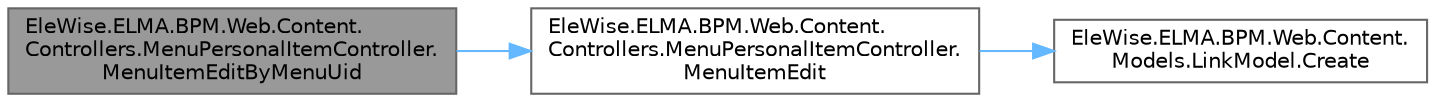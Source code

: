 digraph "EleWise.ELMA.BPM.Web.Content.Controllers.MenuPersonalItemController.MenuItemEditByMenuUid"
{
 // LATEX_PDF_SIZE
  bgcolor="transparent";
  edge [fontname=Helvetica,fontsize=10,labelfontname=Helvetica,labelfontsize=10];
  node [fontname=Helvetica,fontsize=10,shape=box,height=0.2,width=0.4];
  rankdir="LR";
  Node1 [id="Node000001",label="EleWise.ELMA.BPM.Web.Content.\lControllers.MenuPersonalItemController.\lMenuItemEditByMenuUid",height=0.2,width=0.4,color="gray40", fillcolor="grey60", style="filled", fontcolor="black",tooltip="Редактировать элемент меню"];
  Node1 -> Node2 [id="edge1_Node000001_Node000002",color="steelblue1",style="solid",tooltip=" "];
  Node2 [id="Node000002",label="EleWise.ELMA.BPM.Web.Content.\lControllers.MenuPersonalItemController.\lMenuItemEdit",height=0.2,width=0.4,color="grey40", fillcolor="white", style="filled",URL="$class_ele_wise_1_1_e_l_m_a_1_1_b_p_m_1_1_web_1_1_content_1_1_controllers_1_1_menu_personal_item_controller.html#a0337114c5c5869e9ba35a0ab7d3c9a94",tooltip="Редактировать элемент меню"];
  Node2 -> Node3 [id="edge2_Node000002_Node000003",color="steelblue1",style="solid",tooltip=" "];
  Node3 [id="Node000003",label="EleWise.ELMA.BPM.Web.Content.\lModels.LinkModel.Create",height=0.2,width=0.4,color="grey40", fillcolor="white", style="filled",URL="$class_ele_wise_1_1_e_l_m_a_1_1_b_p_m_1_1_web_1_1_content_1_1_models_1_1_link_model.html#a97fb6c65bc4e313044bd249fee92a325",tooltip=" "];
}
